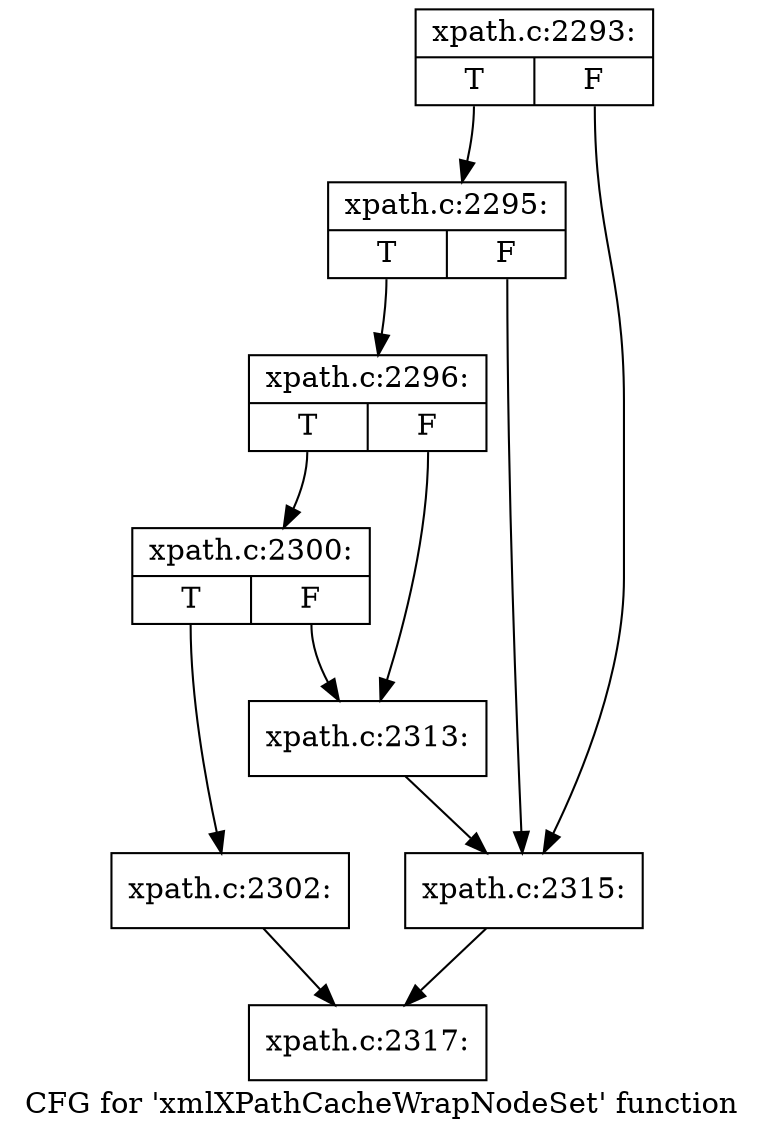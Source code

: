 digraph "CFG for 'xmlXPathCacheWrapNodeSet' function" {
	label="CFG for 'xmlXPathCacheWrapNodeSet' function";

	Node0x4e32980 [shape=record,label="{xpath.c:2293:|{<s0>T|<s1>F}}"];
	Node0x4e32980:s0 -> Node0x4e32ee0;
	Node0x4e32980:s1 -> Node0x4e32e90;
	Node0x4e32ee0 [shape=record,label="{xpath.c:2295:|{<s0>T|<s1>F}}"];
	Node0x4e32ee0:s0 -> Node0x4e32e40;
	Node0x4e32ee0:s1 -> Node0x4e32e90;
	Node0x4e32e40 [shape=record,label="{xpath.c:2296:|{<s0>T|<s1>F}}"];
	Node0x4e32e40:s0 -> Node0x4e3dcc0;
	Node0x4e32e40:s1 -> Node0x4e3dc70;
	Node0x4e3dcc0 [shape=record,label="{xpath.c:2300:|{<s0>T|<s1>F}}"];
	Node0x4e3dcc0:s0 -> Node0x4e3dc20;
	Node0x4e3dcc0:s1 -> Node0x4e3dc70;
	Node0x4e3dc20 [shape=record,label="{xpath.c:2302:}"];
	Node0x4e3dc20 -> Node0x4e3c870;
	Node0x4e3dc70 [shape=record,label="{xpath.c:2313:}"];
	Node0x4e3dc70 -> Node0x4e32e90;
	Node0x4e32e90 [shape=record,label="{xpath.c:2315:}"];
	Node0x4e32e90 -> Node0x4e3c870;
	Node0x4e3c870 [shape=record,label="{xpath.c:2317:}"];
}
